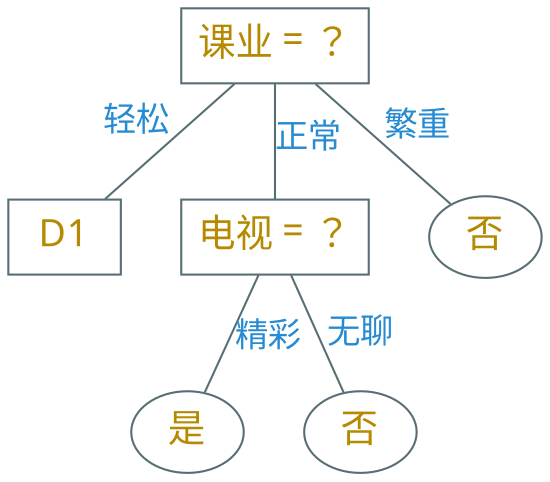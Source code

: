 digraph g {
    graph [nodesep=0.4, ranksep=0.5]
    bgcolor="transparent"
    node [shape=box color="#586e75" fontcolor="#b58900" fontsize=18 fontname="Ysabeau,LXGWWenKai"]
    edge [color="#586e75" fontcolor="#268bd2" fontsize=16 fontname="Ysabeau,LXGWWenKai" arrowhead=none]

    "课业 = ？" -> "D1" [xlabel="轻松"]
    "课业 = ？" -> "电视 = ？" [label="正常"]

    node [shape=ellipse]

    "课业 = ？" -> "否" [headlabel="繁重" labeldistance=4]
    "电视 = ？" -> "是" [headlabel="精彩" labeldistance=4]

    n2 [label="否"]
    "电视 = ？" -> n2 [label="无聊"]
}
